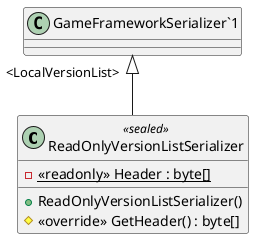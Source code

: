 @startuml
class ReadOnlyVersionListSerializer <<sealed>> {
    - {static} <<readonly>> Header : byte[]
    + ReadOnlyVersionListSerializer()
    # <<override>> GetHeader() : byte[]
}
"GameFrameworkSerializer`1" "<LocalVersionList>" <|-- ReadOnlyVersionListSerializer
@enduml
